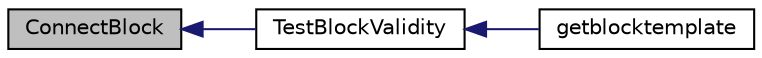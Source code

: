 digraph "ConnectBlock"
{
  edge [fontname="Helvetica",fontsize="10",labelfontname="Helvetica",labelfontsize="10"];
  node [fontname="Helvetica",fontsize="10",shape=record];
  rankdir="LR";
  Node401 [label="ConnectBlock",height=0.2,width=0.4,color="black", fillcolor="grey75", style="filled", fontcolor="black"];
  Node401 -> Node402 [dir="back",color="midnightblue",fontsize="10",style="solid",fontname="Helvetica"];
  Node402 [label="TestBlockValidity",height=0.2,width=0.4,color="black", fillcolor="white", style="filled",URL="$main_8h.html#aa778166224b25355c113d1706df12ffd",tooltip="Check a block is completely valid from start to finish (only works on top of our current best block..."];
  Node402 -> Node403 [dir="back",color="midnightblue",fontsize="10",style="solid",fontname="Helvetica"];
  Node403 [label="getblocktemplate",height=0.2,width=0.4,color="black", fillcolor="white", style="filled",URL="$rpcmining_8cpp.html#a27347eecedd59156c914fcb5ce488f9a"];
}
